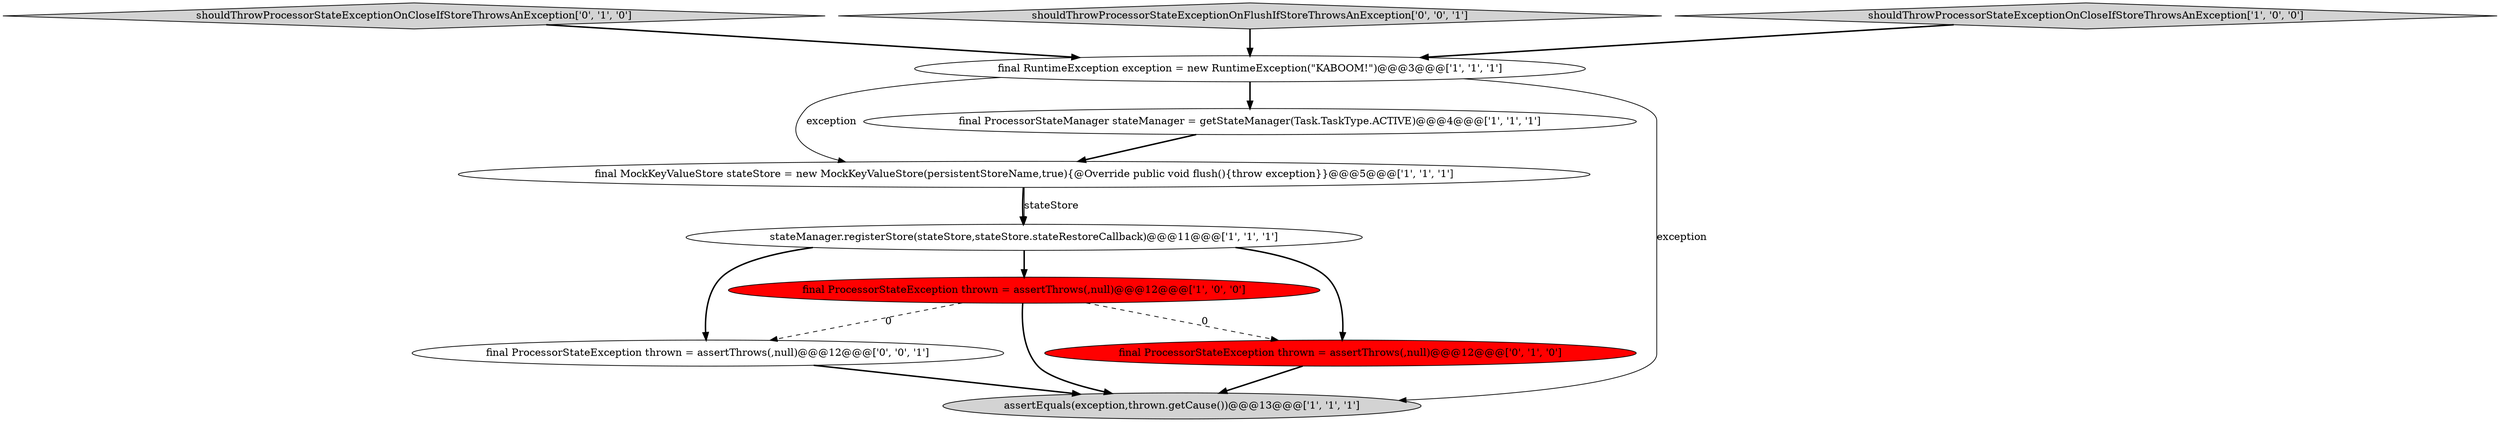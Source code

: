 digraph {
7 [style = filled, label = "shouldThrowProcessorStateExceptionOnCloseIfStoreThrowsAnException['0', '1', '0']", fillcolor = lightgray, shape = diamond image = "AAA0AAABBB2BBB"];
3 [style = filled, label = "final ProcessorStateException thrown = assertThrows(,null)@@@12@@@['1', '0', '0']", fillcolor = red, shape = ellipse image = "AAA1AAABBB1BBB"];
9 [style = filled, label = "shouldThrowProcessorStateExceptionOnFlushIfStoreThrowsAnException['0', '0', '1']", fillcolor = lightgray, shape = diamond image = "AAA0AAABBB3BBB"];
10 [style = filled, label = "final ProcessorStateException thrown = assertThrows(,null)@@@12@@@['0', '0', '1']", fillcolor = white, shape = ellipse image = "AAA0AAABBB3BBB"];
2 [style = filled, label = "final MockKeyValueStore stateStore = new MockKeyValueStore(persistentStoreName,true){@Override public void flush(){throw exception}}@@@5@@@['1', '1', '1']", fillcolor = white, shape = ellipse image = "AAA0AAABBB1BBB"];
5 [style = filled, label = "shouldThrowProcessorStateExceptionOnCloseIfStoreThrowsAnException['1', '0', '0']", fillcolor = lightgray, shape = diamond image = "AAA0AAABBB1BBB"];
1 [style = filled, label = "final ProcessorStateManager stateManager = getStateManager(Task.TaskType.ACTIVE)@@@4@@@['1', '1', '1']", fillcolor = white, shape = ellipse image = "AAA0AAABBB1BBB"];
0 [style = filled, label = "assertEquals(exception,thrown.getCause())@@@13@@@['1', '1', '1']", fillcolor = lightgray, shape = ellipse image = "AAA0AAABBB1BBB"];
8 [style = filled, label = "final ProcessorStateException thrown = assertThrows(,null)@@@12@@@['0', '1', '0']", fillcolor = red, shape = ellipse image = "AAA1AAABBB2BBB"];
4 [style = filled, label = "final RuntimeException exception = new RuntimeException(\"KABOOM!\")@@@3@@@['1', '1', '1']", fillcolor = white, shape = ellipse image = "AAA0AAABBB1BBB"];
6 [style = filled, label = "stateManager.registerStore(stateStore,stateStore.stateRestoreCallback)@@@11@@@['1', '1', '1']", fillcolor = white, shape = ellipse image = "AAA0AAABBB1BBB"];
8->0 [style = bold, label=""];
3->8 [style = dashed, label="0"];
6->3 [style = bold, label=""];
10->0 [style = bold, label=""];
1->2 [style = bold, label=""];
4->1 [style = bold, label=""];
5->4 [style = bold, label=""];
4->2 [style = solid, label="exception"];
4->0 [style = solid, label="exception"];
7->4 [style = bold, label=""];
3->10 [style = dashed, label="0"];
9->4 [style = bold, label=""];
2->6 [style = bold, label=""];
2->6 [style = solid, label="stateStore"];
6->10 [style = bold, label=""];
3->0 [style = bold, label=""];
6->8 [style = bold, label=""];
}
